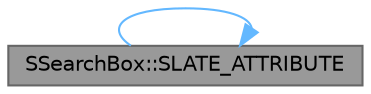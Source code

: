 digraph "SSearchBox::SLATE_ATTRIBUTE"
{
 // INTERACTIVE_SVG=YES
 // LATEX_PDF_SIZE
  bgcolor="transparent";
  edge [fontname=Helvetica,fontsize=10,labelfontname=Helvetica,labelfontsize=10];
  node [fontname=Helvetica,fontsize=10,shape=box,height=0.2,width=0.4];
  rankdir="LR";
  Node1 [id="Node000001",label="SSearchBox::SLATE_ATTRIBUTE",height=0.2,width=0.4,color="gray40", fillcolor="grey60", style="filled", fontcolor="black",tooltip="The text displayed in the SearchBox when it's created."];
  Node1 -> Node1 [id="edge1_Node000001_Node000001",color="steelblue1",style="solid",tooltip=" "];
}
